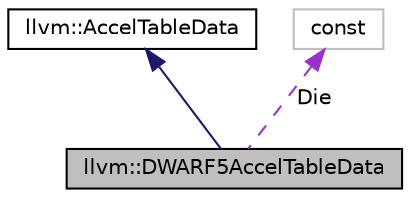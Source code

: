 digraph "llvm::DWARF5AccelTableData"
{
 // LATEX_PDF_SIZE
  bgcolor="transparent";
  edge [fontname="Helvetica",fontsize="10",labelfontname="Helvetica",labelfontsize="10"];
  node [fontname="Helvetica",fontsize="10",shape=record];
  Node1 [label="llvm::DWARF5AccelTableData",height=0.2,width=0.4,color="black", fillcolor="grey75", style="filled", fontcolor="black",tooltip="The Data class implementation for DWARF v5 accelerator table."];
  Node2 -> Node1 [dir="back",color="midnightblue",fontsize="10",style="solid",fontname="Helvetica"];
  Node2 [label="llvm::AccelTableData",height=0.2,width=0.4,color="black",URL="$classllvm_1_1AccelTableData.html",tooltip="Interface which the different types of accelerator table data have to conform."];
  Node3 -> Node1 [dir="back",color="darkorchid3",fontsize="10",style="dashed",label=" Die" ,fontname="Helvetica"];
  Node3 [label="const",height=0.2,width=0.4,color="grey75",tooltip=" "];
}
